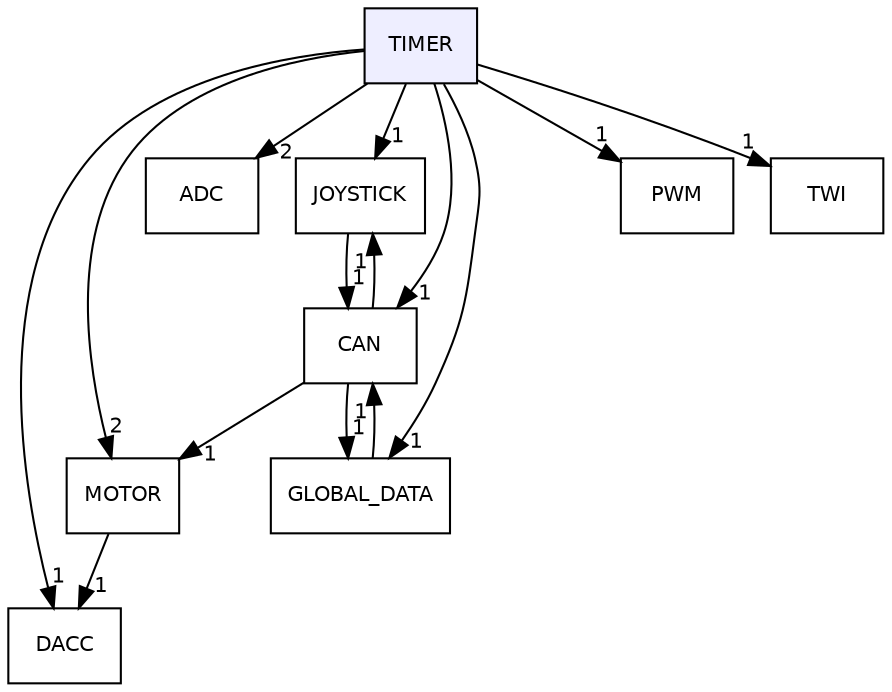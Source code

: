 digraph "TIMER" {
  compound=true
  node [ fontsize="10", fontname="Helvetica"];
  edge [ labelfontsize="10", labelfontname="Helvetica"];
  dir_f13d34a2797cd5258e5fc25f252f92a1 [shape=box, label="TIMER", style="filled", fillcolor="#eeeeff", pencolor="black", URL="dir_f13d34a2797cd5258e5fc25f252f92a1.html"];
  dir_4f27e7031cf9911b67acf8207f7744bb [shape=box label="JOYSTICK" URL="dir_4f27e7031cf9911b67acf8207f7744bb.html"];
  dir_229bff14d59bde3bd1f10fc5f108dd3e [shape=box label="DACC" URL="dir_229bff14d59bde3bd1f10fc5f108dd3e.html"];
  dir_739e530fc6fa038c379ec8b4170d8153 [shape=box label="ADC" URL="dir_739e530fc6fa038c379ec8b4170d8153.html"];
  dir_0a69cf46a61eed75dfa538db18e69e1d [shape=box label="MOTOR" URL="dir_0a69cf46a61eed75dfa538db18e69e1d.html"];
  dir_85f99c390bf4c27b62435416daf93629 [shape=box label="CAN" URL="dir_85f99c390bf4c27b62435416daf93629.html"];
  dir_44a5a6bb2d0311402a695e793fbbe5ac [shape=box label="GLOBAL_DATA" URL="dir_44a5a6bb2d0311402a695e793fbbe5ac.html"];
  dir_3019c187a4dd8408cd979e2223f115c0 [shape=box label="PWM" URL="dir_3019c187a4dd8408cd979e2223f115c0.html"];
  dir_726ca13d44601ba15fdc17a48cf2f549 [shape=box label="TWI" URL="dir_726ca13d44601ba15fdc17a48cf2f549.html"];
  dir_4f27e7031cf9911b67acf8207f7744bb->dir_85f99c390bf4c27b62435416daf93629 [headlabel="1", labeldistance=1.5 headhref="dir_000006_000001.html"];
  dir_0a69cf46a61eed75dfa538db18e69e1d->dir_229bff14d59bde3bd1f10fc5f108dd3e [headlabel="1", labeldistance=1.5 headhref="dir_000007_000002.html"];
  dir_85f99c390bf4c27b62435416daf93629->dir_4f27e7031cf9911b67acf8207f7744bb [headlabel="1", labeldistance=1.5 headhref="dir_000001_000006.html"];
  dir_85f99c390bf4c27b62435416daf93629->dir_0a69cf46a61eed75dfa538db18e69e1d [headlabel="1", labeldistance=1.5 headhref="dir_000001_000007.html"];
  dir_85f99c390bf4c27b62435416daf93629->dir_44a5a6bb2d0311402a695e793fbbe5ac [headlabel="1", labeldistance=1.5 headhref="dir_000001_000005.html"];
  dir_f13d34a2797cd5258e5fc25f252f92a1->dir_4f27e7031cf9911b67acf8207f7744bb [headlabel="1", labeldistance=1.5 headhref="dir_000009_000006.html"];
  dir_f13d34a2797cd5258e5fc25f252f92a1->dir_229bff14d59bde3bd1f10fc5f108dd3e [headlabel="1", labeldistance=1.5 headhref="dir_000009_000002.html"];
  dir_f13d34a2797cd5258e5fc25f252f92a1->dir_739e530fc6fa038c379ec8b4170d8153 [headlabel="2", labeldistance=1.5 headhref="dir_000009_000000.html"];
  dir_f13d34a2797cd5258e5fc25f252f92a1->dir_0a69cf46a61eed75dfa538db18e69e1d [headlabel="2", labeldistance=1.5 headhref="dir_000009_000007.html"];
  dir_f13d34a2797cd5258e5fc25f252f92a1->dir_85f99c390bf4c27b62435416daf93629 [headlabel="1", labeldistance=1.5 headhref="dir_000009_000001.html"];
  dir_f13d34a2797cd5258e5fc25f252f92a1->dir_44a5a6bb2d0311402a695e793fbbe5ac [headlabel="1", labeldistance=1.5 headhref="dir_000009_000005.html"];
  dir_f13d34a2797cd5258e5fc25f252f92a1->dir_3019c187a4dd8408cd979e2223f115c0 [headlabel="1", labeldistance=1.5 headhref="dir_000009_000008.html"];
  dir_f13d34a2797cd5258e5fc25f252f92a1->dir_726ca13d44601ba15fdc17a48cf2f549 [headlabel="1", labeldistance=1.5 headhref="dir_000009_000010.html"];
  dir_44a5a6bb2d0311402a695e793fbbe5ac->dir_85f99c390bf4c27b62435416daf93629 [headlabel="1", labeldistance=1.5 headhref="dir_000005_000001.html"];
}

